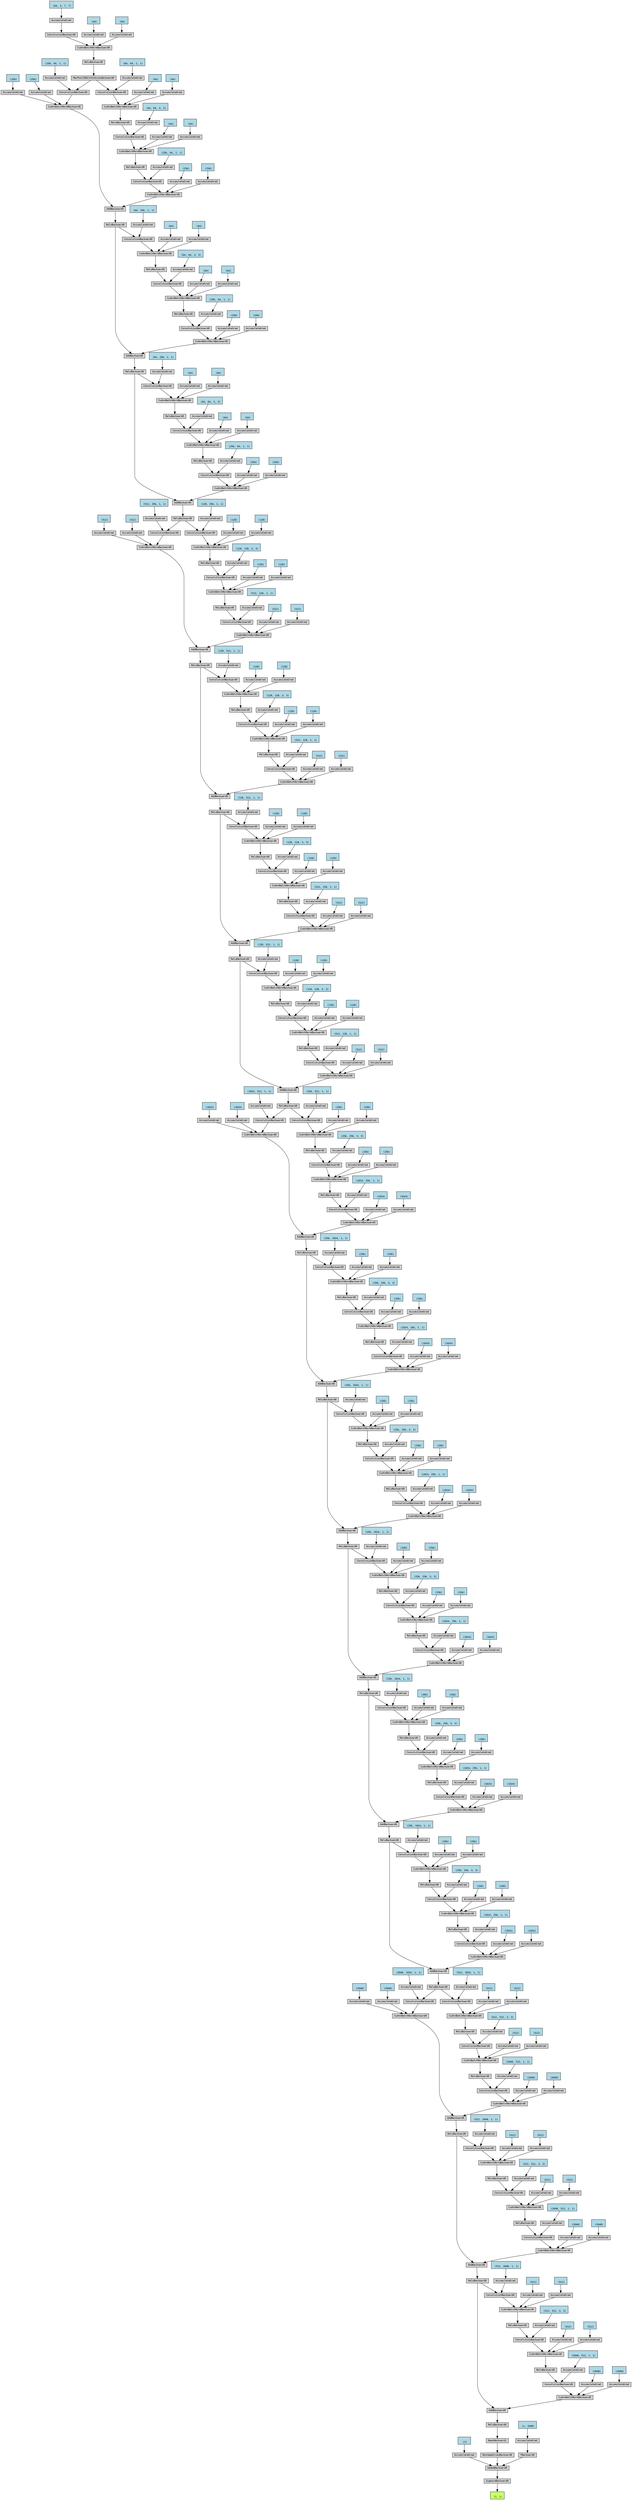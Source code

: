 digraph {
	graph [size="152.25,152.25"]
	node [align=left fontname=monospace fontsize=10 height=0.2 ranksep=0.1 shape=box style=filled]
	140147927789872 [label="
 (1, 1)" fillcolor=darkolivegreen1]
	140147927783312 [label=SigmoidBackward0]
	140147927783216 -> 140147927783312
	140147927783216 [label=AddmmBackward0]
	140147927783456 -> 140147927783216
	140147936439488 [label="
 (1)" fillcolor=lightblue]
	140147936439488 -> 140147927783456
	140147927783456 [label=AccumulateGrad]
	140147927783120 -> 140147927783216
	140147927783120 [label=ReshapeAliasBackward0]
	140147927783408 -> 140147927783120
	140147927783408 [label=MeanBackward1]
	140147927782928 -> 140147927783408
	140147927782928 [label=ReluBackward0]
	140147927782832 -> 140147927782928
	140147927782832 [label=AddBackward0]
	140147927782736 -> 140147927782832
	140147927782736 [label=CudnnBatchNormBackward0]
	140147927782592 -> 140147927782736
	140147927782592 [label=ConvolutionBackward0]
	140147927782256 -> 140147927782592
	140147927782256 [label=ReluBackward0]
	140147927782112 -> 140147927782256
	140147927782112 [label=CudnnBatchNormBackward0]
	140147927782016 -> 140147927782112
	140147927782016 [label=ConvolutionBackward0]
	140147927781728 -> 140147927782016
	140147927781728 [label=ReluBackward0]
	140147927781488 -> 140147927781728
	140147927781488 [label=CudnnBatchNormBackward0]
	140147927783552 -> 140147927781488
	140147927783552 [label=ConvolutionBackward0]
	140147927782784 -> 140147927783552
	140147927782784 [label=ReluBackward0]
	140147927783840 -> 140147927782784
	140147927783840 [label=AddBackward0]
	140147927783936 -> 140147927783840
	140147927783936 [label=CudnnBatchNormBackward0]
	140147927784080 -> 140147927783936
	140147927784080 [label=ConvolutionBackward0]
	140147927784272 -> 140147927784080
	140147927784272 [label=ReluBackward0]
	140147927784416 -> 140147927784272
	140147927784416 [label=CudnnBatchNormBackward0]
	140147927784512 -> 140147927784416
	140147927784512 [label=ConvolutionBackward0]
	140147927784704 -> 140147927784512
	140147927784704 [label=ReluBackward0]
	140147927784848 -> 140147927784704
	140147927784848 [label=CudnnBatchNormBackward0]
	140147927784944 -> 140147927784848
	140147927784944 [label=ConvolutionBackward0]
	140147927783888 -> 140147927784944
	140147927783888 [label=ReluBackward0]
	140147927785232 -> 140147927783888
	140147927785232 [label=AddBackward0]
	140147927785328 -> 140147927785232
	140147927785328 [label=CudnnBatchNormBackward0]
	140147927785424 -> 140147927785328
	140147927785424 [label=ConvolutionBackward0]
	140147927806208 -> 140147927785424
	140147927806208 [label=ReluBackward0]
	140147927806352 -> 140147927806208
	140147927806352 [label=CudnnBatchNormBackward0]
	140147927806448 -> 140147927806352
	140147927806448 [label=ConvolutionBackward0]
	140147927806640 -> 140147927806448
	140147927806640 [label=ReluBackward0]
	140147927806784 -> 140147927806640
	140147927806784 [label=CudnnBatchNormBackward0]
	140147927806880 -> 140147927806784
	140147927806880 [label=ConvolutionBackward0]
	140147927807072 -> 140147927806880
	140147927807072 [label=ReluBackward0]
	140147927807216 -> 140147927807072
	140147927807216 [label=AddBackward0]
	140147927807312 -> 140147927807216
	140147927807312 [label=CudnnBatchNormBackward0]
	140147927807456 -> 140147927807312
	140147927807456 [label=ConvolutionBackward0]
	140147927807648 -> 140147927807456
	140147927807648 [label=ReluBackward0]
	140147927807792 -> 140147927807648
	140147927807792 [label=CudnnBatchNormBackward0]
	140147927807888 -> 140147927807792
	140147927807888 [label=ConvolutionBackward0]
	140147927808080 -> 140147927807888
	140147927808080 [label=ReluBackward0]
	140147927808224 -> 140147927808080
	140147927808224 [label=CudnnBatchNormBackward0]
	140147927808320 -> 140147927808224
	140147927808320 [label=ConvolutionBackward0]
	140147927807264 -> 140147927808320
	140147927807264 [label=ReluBackward0]
	140147927808608 -> 140147927807264
	140147927808608 [label=AddBackward0]
	140147927808704 -> 140147927808608
	140147927808704 [label=CudnnBatchNormBackward0]
	140147927808848 -> 140147927808704
	140147927808848 [label=ConvolutionBackward0]
	140147927809040 -> 140147927808848
	140147927809040 [label=ReluBackward0]
	140147927809184 -> 140147927809040
	140147927809184 [label=CudnnBatchNormBackward0]
	140147927809280 -> 140147927809184
	140147927809280 [label=ConvolutionBackward0]
	140147927809472 -> 140147927809280
	140147927809472 [label=ReluBackward0]
	140147927809616 -> 140147927809472
	140147927809616 [label=CudnnBatchNormBackward0]
	140147927809712 -> 140147927809616
	140147927809712 [label=ConvolutionBackward0]
	140147927808656 -> 140147927809712
	140147927808656 [label=ReluBackward0]
	140147927810000 -> 140147927808656
	140147927810000 [label=AddBackward0]
	140147927809808 -> 140147927810000
	140147927809808 [label=CudnnBatchNormBackward0]
	140147927290112 -> 140147927809808
	140147927290112 [label=ConvolutionBackward0]
	140147927290304 -> 140147927290112
	140147927290304 [label=ReluBackward0]
	140147927290448 -> 140147927290304
	140147927290448 [label=CudnnBatchNormBackward0]
	140147927290544 -> 140147927290448
	140147927290544 [label=ConvolutionBackward0]
	140147927290736 -> 140147927290544
	140147927290736 [label=ReluBackward0]
	140147927290880 -> 140147927290736
	140147927290880 [label=CudnnBatchNormBackward0]
	140147927290976 -> 140147927290880
	140147927290976 [label=ConvolutionBackward0]
	140147927289968 -> 140147927290976
	140147927289968 [label=ReluBackward0]
	140147927291264 -> 140147927289968
	140147927291264 [label=AddBackward0]
	140147927291360 -> 140147927291264
	140147927291360 [label=CudnnBatchNormBackward0]
	140147927291504 -> 140147927291360
	140147927291504 [label=ConvolutionBackward0]
	140147927291696 -> 140147927291504
	140147927291696 [label=ReluBackward0]
	140147927291840 -> 140147927291696
	140147927291840 [label=CudnnBatchNormBackward0]
	140147927291936 -> 140147927291840
	140147927291936 [label=ConvolutionBackward0]
	140147927292128 -> 140147927291936
	140147927292128 [label=ReluBackward0]
	140147927292272 -> 140147927292128
	140147927292272 [label=CudnnBatchNormBackward0]
	140147927292368 -> 140147927292272
	140147927292368 [label=ConvolutionBackward0]
	140147927291312 -> 140147927292368
	140147927291312 [label=ReluBackward0]
	140147927292656 -> 140147927291312
	140147927292656 [label=AddBackward0]
	140147927292752 -> 140147927292656
	140147927292752 [label=CudnnBatchNormBackward0]
	140147927292896 -> 140147927292752
	140147927292896 [label=ConvolutionBackward0]
	140147927293088 -> 140147927292896
	140147927293088 [label=ReluBackward0]
	140147927293232 -> 140147927293088
	140147927293232 [label=CudnnBatchNormBackward0]
	140147927293328 -> 140147927293232
	140147927293328 [label=ConvolutionBackward0]
	140147927293520 -> 140147927293328
	140147927293520 [label=ReluBackward0]
	140147927293664 -> 140147927293520
	140147927293664 [label=CudnnBatchNormBackward0]
	140147927293760 -> 140147927293664
	140147927293760 [label=ConvolutionBackward0]
	140147927292704 -> 140147927293760
	140147927292704 [label=ReluBackward0]
	140147927298208 -> 140147927292704
	140147927298208 [label=AddBackward0]
	140147927298304 -> 140147927298208
	140147927298304 [label=CudnnBatchNormBackward0]
	140147927298448 -> 140147927298304
	140147927298448 [label=ConvolutionBackward0]
	140147927298640 -> 140147927298448
	140147927298640 [label=ReluBackward0]
	140147927298784 -> 140147927298640
	140147927298784 [label=CudnnBatchNormBackward0]
	140147927298880 -> 140147927298784
	140147927298880 [label=ConvolutionBackward0]
	140147927299072 -> 140147927298880
	140147927299072 [label=ReluBackward0]
	140147927299216 -> 140147927299072
	140147927299216 [label=CudnnBatchNormBackward0]
	140147927299312 -> 140147927299216
	140147927299312 [label=ConvolutionBackward0]
	140147927299504 -> 140147927299312
	140147927299504 [label=ReluBackward0]
	140147927299648 -> 140147927299504
	140147927299648 [label=AddBackward0]
	140147927299744 -> 140147927299648
	140147927299744 [label=CudnnBatchNormBackward0]
	140147927299888 -> 140147927299744
	140147927299888 [label=ConvolutionBackward0]
	140147927300080 -> 140147927299888
	140147927300080 [label=ReluBackward0]
	140147927300224 -> 140147927300080
	140147927300224 [label=CudnnBatchNormBackward0]
	140147927300320 -> 140147927300224
	140147927300320 [label=ConvolutionBackward0]
	140147927300512 -> 140147927300320
	140147927300512 [label=ReluBackward0]
	140147927300656 -> 140147927300512
	140147927300656 [label=CudnnBatchNormBackward0]
	140147927300752 -> 140147927300656
	140147927300752 [label=ConvolutionBackward0]
	140147927299696 -> 140147927300752
	140147927299696 [label=ReluBackward0]
	140147927301040 -> 140147927299696
	140147927301040 [label=AddBackward0]
	140147927301136 -> 140147927301040
	140147927301136 [label=CudnnBatchNormBackward0]
	140147927301280 -> 140147927301136
	140147927301280 [label=ConvolutionBackward0]
	140147927301472 -> 140147927301280
	140147927301472 [label=ReluBackward0]
	140147927301616 -> 140147927301472
	140147927301616 [label=CudnnBatchNormBackward0]
	140147927301712 -> 140147927301616
	140147927301712 [label=ConvolutionBackward0]
	140147927301904 -> 140147927301712
	140147927301904 [label=ReluBackward0]
	140147927302048 -> 140147927301904
	140147927302048 [label=CudnnBatchNormBackward0]
	140147927302096 -> 140147927302048
	140147927302096 [label=ConvolutionBackward0]
	140147927301088 -> 140147927302096
	140147927301088 [label=ReluBackward0]
	140147927306592 -> 140147927301088
	140147927306592 [label=AddBackward0]
	140147927306688 -> 140147927306592
	140147927306688 [label=CudnnBatchNormBackward0]
	140147927306832 -> 140147927306688
	140147927306832 [label=ConvolutionBackward0]
	140147927307024 -> 140147927306832
	140147927307024 [label=ReluBackward0]
	140147927307168 -> 140147927307024
	140147927307168 [label=CudnnBatchNormBackward0]
	140147927307264 -> 140147927307168
	140147927307264 [label=ConvolutionBackward0]
	140147927307456 -> 140147927307264
	140147927307456 [label=ReluBackward0]
	140147927307600 -> 140147927307456
	140147927307600 [label=CudnnBatchNormBackward0]
	140147927307696 -> 140147927307600
	140147927307696 [label=ConvolutionBackward0]
	140147927306640 -> 140147927307696
	140147927306640 [label=ReluBackward0]
	140147927307984 -> 140147927306640
	140147927307984 [label=AddBackward0]
	140147927308080 -> 140147927307984
	140147927308080 [label=CudnnBatchNormBackward0]
	140147927308224 -> 140147927308080
	140147927308224 [label=ConvolutionBackward0]
	140147927308416 -> 140147927308224
	140147927308416 [label=ReluBackward0]
	140147927308560 -> 140147927308416
	140147927308560 [label=CudnnBatchNormBackward0]
	140147927308656 -> 140147927308560
	140147927308656 [label=ConvolutionBackward0]
	140147927308848 -> 140147927308656
	140147927308848 [label=ReluBackward0]
	140147927308992 -> 140147927308848
	140147927308992 [label=CudnnBatchNormBackward0]
	140147927309088 -> 140147927308992
	140147927309088 [label=ConvolutionBackward0]
	140147927309280 -> 140147927309088
	140147927309280 [label=ReluBackward0]
	140147927309424 -> 140147927309280
	140147927309424 [label=AddBackward0]
	140147927309520 -> 140147927309424
	140147927309520 [label=CudnnBatchNormBackward0]
	140147927309664 -> 140147927309520
	140147927309664 [label=ConvolutionBackward0]
	140147927309856 -> 140147927309664
	140147927309856 [label=ReluBackward0]
	140147927310000 -> 140147927309856
	140147927310000 [label=CudnnBatchNormBackward0]
	140147927310096 -> 140147927310000
	140147927310096 [label=ConvolutionBackward0]
	140147927310288 -> 140147927310096
	140147927310288 [label=ReluBackward0]
	140147927322784 -> 140147927310288
	140147927322784 [label=CudnnBatchNormBackward0]
	140147927322880 -> 140147927322784
	140147927322880 [label=ConvolutionBackward0]
	140147927309472 -> 140147927322880
	140147927309472 [label=ReluBackward0]
	140147927323168 -> 140147927309472
	140147927323168 [label=AddBackward0]
	140147927323264 -> 140147927323168
	140147927323264 [label=CudnnBatchNormBackward0]
	140147927323408 -> 140147927323264
	140147927323408 [label=ConvolutionBackward0]
	140147927323600 -> 140147927323408
	140147927323600 [label=ReluBackward0]
	140147927323744 -> 140147927323600
	140147927323744 [label=CudnnBatchNormBackward0]
	140147927323840 -> 140147927323744
	140147927323840 [label=ConvolutionBackward0]
	140147927324032 -> 140147927323840
	140147927324032 [label=ReluBackward0]
	140147927324176 -> 140147927324032
	140147927324176 [label=CudnnBatchNormBackward0]
	140147927324272 -> 140147927324176
	140147927324272 [label=ConvolutionBackward0]
	140147927323216 -> 140147927324272
	140147927323216 [label=ReluBackward0]
	140147927324560 -> 140147927323216
	140147927324560 [label=AddBackward0]
	140147927324656 -> 140147927324560
	140147927324656 [label=CudnnBatchNormBackward0]
	140147927324800 -> 140147927324656
	140147927324800 [label=ConvolutionBackward0]
	140147927324992 -> 140147927324800
	140147927324992 [label=ReluBackward0]
	140147927325136 -> 140147927324992
	140147927325136 [label=CudnnBatchNormBackward0]
	140147927325232 -> 140147927325136
	140147927325232 [label=ConvolutionBackward0]
	140147927325424 -> 140147927325232
	140147927325424 [label=ReluBackward0]
	140147927325568 -> 140147927325424
	140147927325568 [label=CudnnBatchNormBackward0]
	140147927325664 -> 140147927325568
	140147927325664 [label=ConvolutionBackward0]
	140147927325856 -> 140147927325664
	140147927325856 [label=MaxPool2DWithIndicesBackward0]
	140147927326000 -> 140147927325856
	140147927326000 [label=ReluBackward0]
	140147927326096 -> 140147927326000
	140147927326096 [label=CudnnBatchNormBackward0]
	140147927326192 -> 140147927326096
	140147927326192 [label=ConvolutionBackward0]
	140147927326384 -> 140147927326192
	140147936438128 [label="
 (64, 3, 7, 7)" fillcolor=lightblue]
	140147936438128 -> 140147927326384
	140147927326384 [label=AccumulateGrad]
	140147927326144 -> 140147927326096
	140147929596848 [label="
 (64)" fillcolor=lightblue]
	140147929596848 -> 140147927326144
	140147927326144 [label=AccumulateGrad]
	140147927325904 -> 140147927326096
	140147929597008 [label="
 (64)" fillcolor=lightblue]
	140147929597008 -> 140147927325904
	140147927325904 [label=AccumulateGrad]
	140147927325808 -> 140147927325664
	140147936436368 [label="
 (64, 64, 1, 1)" fillcolor=lightblue]
	140147936436368 -> 140147927325808
	140147927325808 [label=AccumulateGrad]
	140147927325616 -> 140147927325568
	140147936437888 [label="
 (64)" fillcolor=lightblue]
	140147936437888 -> 140147927325616
	140147927325616 [label=AccumulateGrad]
	140147927325472 -> 140147927325568
	140147936439008 [label="
 (64)" fillcolor=lightblue]
	140147936439008 -> 140147927325472
	140147927325472 [label=AccumulateGrad]
	140147927325376 -> 140147927325232
	140147936437328 [label="
 (64, 64, 3, 3)" fillcolor=lightblue]
	140147936437328 -> 140147927325376
	140147927325376 [label=AccumulateGrad]
	140147927325184 -> 140147927325136
	140147936439648 [label="
 (64)" fillcolor=lightblue]
	140147936439648 -> 140147927325184
	140147927325184 [label=AccumulateGrad]
	140147927325040 -> 140147927325136
	140147936437808 [label="
 (64)" fillcolor=lightblue]
	140147936437808 -> 140147927325040
	140147927325040 [label=AccumulateGrad]
	140147927324944 -> 140147927324800
	140147936009968 [label="
 (256, 64, 1, 1)" fillcolor=lightblue]
	140147936009968 -> 140147927324944
	140147927324944 [label=AccumulateGrad]
	140147927324752 -> 140147927324656
	140147936009488 [label="
 (256)" fillcolor=lightblue]
	140147936009488 -> 140147927324752
	140147927324752 [label=AccumulateGrad]
	140147927324704 -> 140147927324656
	140147936007568 [label="
 (256)" fillcolor=lightblue]
	140147936007568 -> 140147927324704
	140147927324704 [label=AccumulateGrad]
	140147927324608 -> 140147927324560
	140147927324608 [label=CudnnBatchNormBackward0]
	140147927325328 -> 140147927324608
	140147927325328 [label=ConvolutionBackward0]
	140147927325856 -> 140147927325328
	140147927325712 -> 140147927325328
	140147936439248 [label="
 (256, 64, 1, 1)" fillcolor=lightblue]
	140147936439248 -> 140147927325712
	140147927325712 [label=AccumulateGrad]
	140147927324896 -> 140147927324608
	140147932305504 [label="
 (256)" fillcolor=lightblue]
	140147932305504 -> 140147927324896
	140147927324896 [label=AccumulateGrad]
	140147927324848 -> 140147927324608
	140147936438608 [label="
 (256)" fillcolor=lightblue]
	140147936438608 -> 140147927324848
	140147927324848 [label=AccumulateGrad]
	140147927324464 -> 140147927324272
	140147936006288 [label="
 (64, 256, 1, 1)" fillcolor=lightblue]
	140147936006288 -> 140147927324464
	140147927324464 [label=AccumulateGrad]
	140147927324224 -> 140147927324176
	140147936006448 [label="
 (64)" fillcolor=lightblue]
	140147936006448 -> 140147927324224
	140147927324224 [label=AccumulateGrad]
	140147927324080 -> 140147927324176
	140147936006688 [label="
 (64)" fillcolor=lightblue]
	140147936006688 -> 140147927324080
	140147927324080 [label=AccumulateGrad]
	140147927323984 -> 140147927323840
	140147936006368 [label="
 (64, 64, 3, 3)" fillcolor=lightblue]
	140147936006368 -> 140147927323984
	140147927323984 [label=AccumulateGrad]
	140147927323792 -> 140147927323744
	140147936007808 [label="
 (64)" fillcolor=lightblue]
	140147936007808 -> 140147927323792
	140147927323792 [label=AccumulateGrad]
	140147927323648 -> 140147927323744
	140147936006528 [label="
 (64)" fillcolor=lightblue]
	140147936006528 -> 140147927323648
	140147927323648 [label=AccumulateGrad]
	140147927323552 -> 140147927323408
	140147936007728 [label="
 (256, 64, 1, 1)" fillcolor=lightblue]
	140147936007728 -> 140147927323552
	140147927323552 [label=AccumulateGrad]
	140147927323360 -> 140147927323264
	140147936007168 [label="
 (256)" fillcolor=lightblue]
	140147936007168 -> 140147927323360
	140147927323360 [label=AccumulateGrad]
	140147927323312 -> 140147927323264
	140147936010128 [label="
 (256)" fillcolor=lightblue]
	140147936010128 -> 140147927323312
	140147927323312 [label=AccumulateGrad]
	140147927323216 -> 140147927323168
	140147927323072 -> 140147927322880
	140147936008768 [label="
 (64, 256, 1, 1)" fillcolor=lightblue]
	140147936008768 -> 140147927323072
	140147927323072 [label=AccumulateGrad]
	140147927322832 -> 140147927322784
	140147936008608 [label="
 (64)" fillcolor=lightblue]
	140147936008608 -> 140147927322832
	140147927322832 [label=AccumulateGrad]
	140147927322688 -> 140147927322784
	140147929450992 [label="
 (64)" fillcolor=lightblue]
	140147929450992 -> 140147927322688
	140147927322688 [label=AccumulateGrad]
	140147927310240 -> 140147927310096
	140147930601968 [label="
 (64, 64, 3, 3)" fillcolor=lightblue]
	140147930601968 -> 140147927310240
	140147927310240 [label=AccumulateGrad]
	140147927310048 -> 140147927310000
	140147930602768 [label="
 (64)" fillcolor=lightblue]
	140147930602768 -> 140147927310048
	140147927310048 [label=AccumulateGrad]
	140147927309904 -> 140147927310000
	140147930600688 [label="
 (64)" fillcolor=lightblue]
	140147930600688 -> 140147927309904
	140147927309904 [label=AccumulateGrad]
	140147927309808 -> 140147927309664
	140147929225712 [label="
 (256, 64, 1, 1)" fillcolor=lightblue]
	140147929225712 -> 140147927309808
	140147927309808 [label=AccumulateGrad]
	140147927309616 -> 140147927309520
	140147929225632 [label="
 (256)" fillcolor=lightblue]
	140147929225632 -> 140147927309616
	140147927309616 [label=AccumulateGrad]
	140147927309568 -> 140147927309520
	140147929225472 [label="
 (256)" fillcolor=lightblue]
	140147929225472 -> 140147927309568
	140147927309568 [label=AccumulateGrad]
	140147927309472 -> 140147927309424
	140147927309232 -> 140147927309088
	140147928596864 [label="
 (128, 256, 1, 1)" fillcolor=lightblue]
	140147928596864 -> 140147927309232
	140147927309232 [label=AccumulateGrad]
	140147927309040 -> 140147927308992
	140147928599664 [label="
 (128)" fillcolor=lightblue]
	140147928599664 -> 140147927309040
	140147927309040 [label=AccumulateGrad]
	140147927308896 -> 140147927308992
	140147928598784 [label="
 (128)" fillcolor=lightblue]
	140147928598784 -> 140147927308896
	140147927308896 [label=AccumulateGrad]
	140147927308800 -> 140147927308656
	140147929522240 [label="
 (128, 128, 3, 3)" fillcolor=lightblue]
	140147929522240 -> 140147927308800
	140147927308800 [label=AccumulateGrad]
	140147927308608 -> 140147927308560
	140147929119296 [label="
 (128)" fillcolor=lightblue]
	140147929119296 -> 140147927308608
	140147927308608 [label=AccumulateGrad]
	140147927308464 -> 140147927308560
	140147928334720 [label="
 (128)" fillcolor=lightblue]
	140147928334720 -> 140147927308464
	140147927308464 [label=AccumulateGrad]
	140147927308368 -> 140147927308224
	140147928335120 [label="
 (512, 128, 1, 1)" fillcolor=lightblue]
	140147928335120 -> 140147927308368
	140147927308368 [label=AccumulateGrad]
	140147927308176 -> 140147927308080
	140147928335280 [label="
 (512)" fillcolor=lightblue]
	140147928335280 -> 140147927308176
	140147927308176 [label=AccumulateGrad]
	140147927308128 -> 140147927308080
	140147928335200 [label="
 (512)" fillcolor=lightblue]
	140147928335200 -> 140147927308128
	140147927308128 [label=AccumulateGrad]
	140147927308032 -> 140147927307984
	140147927308032 [label=CudnnBatchNormBackward0]
	140147927308752 -> 140147927308032
	140147927308752 [label=ConvolutionBackward0]
	140147927309280 -> 140147927308752
	140147927309136 -> 140147927308752
	140147929247232 [label="
 (512, 256, 1, 1)" fillcolor=lightblue]
	140147929247232 -> 140147927309136
	140147927309136 [label=AccumulateGrad]
	140147927308320 -> 140147927308032
	140147929247312 [label="
 (512)" fillcolor=lightblue]
	140147929247312 -> 140147927308320
	140147927308320 [label=AccumulateGrad]
	140147927308272 -> 140147927308032
	140147929247472 [label="
 (512)" fillcolor=lightblue]
	140147929247472 -> 140147927308272
	140147927308272 [label=AccumulateGrad]
	140147927307888 -> 140147927307696
	140147928335680 [label="
 (128, 512, 1, 1)" fillcolor=lightblue]
	140147928335680 -> 140147927307888
	140147927307888 [label=AccumulateGrad]
	140147927307648 -> 140147927307600
	140147928335600 [label="
 (128)" fillcolor=lightblue]
	140147928335600 -> 140147927307648
	140147927307648 [label=AccumulateGrad]
	140147927307504 -> 140147927307600
	140147928335760 [label="
 (128)" fillcolor=lightblue]
	140147928335760 -> 140147927307504
	140147927307504 [label=AccumulateGrad]
	140147927307408 -> 140147927307264
	140147928336320 [label="
 (128, 128, 3, 3)" fillcolor=lightblue]
	140147928336320 -> 140147927307408
	140147927307408 [label=AccumulateGrad]
	140147927307216 -> 140147927307168
	140147928336160 [label="
 (128)" fillcolor=lightblue]
	140147928336160 -> 140147927307216
	140147927307216 [label=AccumulateGrad]
	140147927307072 -> 140147927307168
	140147928336240 [label="
 (128)" fillcolor=lightblue]
	140147928336240 -> 140147927307072
	140147927307072 [label=AccumulateGrad]
	140147927306976 -> 140147927306832
	140147928336720 [label="
 (512, 128, 1, 1)" fillcolor=lightblue]
	140147928336720 -> 140147927306976
	140147927306976 [label=AccumulateGrad]
	140147927306784 -> 140147927306688
	140147928336640 [label="
 (512)" fillcolor=lightblue]
	140147928336640 -> 140147927306784
	140147927306784 [label=AccumulateGrad]
	140147927306736 -> 140147927306688
	140147928336960 [label="
 (512)" fillcolor=lightblue]
	140147928336960 -> 140147927306736
	140147927306736 [label=AccumulateGrad]
	140147927306640 -> 140147927306592
	140147927306496 -> 140147927302096
	140147928337120 [label="
 (128, 512, 1, 1)" fillcolor=lightblue]
	140147928337120 -> 140147927306496
	140147927306496 [label=AccumulateGrad]
	140147927301952 -> 140147927302048
	140147928337280 [label="
 (128)" fillcolor=lightblue]
	140147928337280 -> 140147927301952
	140147927301952 [label=AccumulateGrad]
	140147927306304 -> 140147927302048
	140147928337360 [label="
 (128)" fillcolor=lightblue]
	140147928337360 -> 140147927306304
	140147927306304 [label=AccumulateGrad]
	140147927301856 -> 140147927301712
	140147928337840 [label="
 (128, 128, 3, 3)" fillcolor=lightblue]
	140147928337840 -> 140147927301856
	140147927301856 [label=AccumulateGrad]
	140147927301664 -> 140147927301616
	140147928337760 [label="
 (128)" fillcolor=lightblue]
	140147928337760 -> 140147927301664
	140147927301664 [label=AccumulateGrad]
	140147927301520 -> 140147927301616
	140147928337920 [label="
 (128)" fillcolor=lightblue]
	140147928337920 -> 140147927301520
	140147927301520 [label=AccumulateGrad]
	140147927301424 -> 140147927301280
	140147928338320 [label="
 (512, 128, 1, 1)" fillcolor=lightblue]
	140147928338320 -> 140147927301424
	140147927301424 [label=AccumulateGrad]
	140147927301232 -> 140147927301136
	140147928092736 [label="
 (512)" fillcolor=lightblue]
	140147928092736 -> 140147927301232
	140147927301232 [label=AccumulateGrad]
	140147927301184 -> 140147927301136
	140147928092816 [label="
 (512)" fillcolor=lightblue]
	140147928092816 -> 140147927301184
	140147927301184 [label=AccumulateGrad]
	140147927301088 -> 140147927301040
	140147927300944 -> 140147927300752
	140147928093216 [label="
 (128, 512, 1, 1)" fillcolor=lightblue]
	140147928093216 -> 140147927300944
	140147927300944 [label=AccumulateGrad]
	140147927300704 -> 140147927300656
	140147928093296 [label="
 (128)" fillcolor=lightblue]
	140147928093296 -> 140147927300704
	140147927300704 [label=AccumulateGrad]
	140147927300560 -> 140147927300656
	140147928093376 [label="
 (128)" fillcolor=lightblue]
	140147928093376 -> 140147927300560
	140147927300560 [label=AccumulateGrad]
	140147927300464 -> 140147927300320
	140147928093856 [label="
 (128, 128, 3, 3)" fillcolor=lightblue]
	140147928093856 -> 140147927300464
	140147927300464 [label=AccumulateGrad]
	140147927300272 -> 140147927300224
	140147928093776 [label="
 (128)" fillcolor=lightblue]
	140147928093776 -> 140147927300272
	140147927300272 [label=AccumulateGrad]
	140147927300128 -> 140147927300224
	140147928093936 [label="
 (128)" fillcolor=lightblue]
	140147928093936 -> 140147927300128
	140147927300128 [label=AccumulateGrad]
	140147927300032 -> 140147927299888
	140147928094336 [label="
 (512, 128, 1, 1)" fillcolor=lightblue]
	140147928094336 -> 140147927300032
	140147927300032 [label=AccumulateGrad]
	140147927299840 -> 140147927299744
	140147928094416 [label="
 (512)" fillcolor=lightblue]
	140147928094416 -> 140147927299840
	140147927299840 [label=AccumulateGrad]
	140147927299792 -> 140147927299744
	140147928094496 [label="
 (512)" fillcolor=lightblue]
	140147928094496 -> 140147927299792
	140147927299792 [label=AccumulateGrad]
	140147927299696 -> 140147927299648
	140147927299456 -> 140147927299312
	140147928095536 [label="
 (256, 512, 1, 1)" fillcolor=lightblue]
	140147928095536 -> 140147927299456
	140147927299456 [label=AccumulateGrad]
	140147927299264 -> 140147927299216
	140147928095616 [label="
 (256)" fillcolor=lightblue]
	140147928095616 -> 140147927299264
	140147927299264 [label=AccumulateGrad]
	140147927299120 -> 140147927299216
	140147928095696 [label="
 (256)" fillcolor=lightblue]
	140147928095696 -> 140147927299120
	140147927299120 [label=AccumulateGrad]
	140147927299024 -> 140147927298880
	140147928096176 [label="
 (256, 256, 3, 3)" fillcolor=lightblue]
	140147928096176 -> 140147927299024
	140147927299024 [label=AccumulateGrad]
	140147927298832 -> 140147927298784
	140147928096096 [label="
 (256)" fillcolor=lightblue]
	140147928096096 -> 140147927298832
	140147927298832 [label=AccumulateGrad]
	140147927298688 -> 140147927298784
	140147928096256 [label="
 (256)" fillcolor=lightblue]
	140147928096256 -> 140147927298688
	140147927298688 [label=AccumulateGrad]
	140147927298592 -> 140147927298448
	140147928096656 [label="
 (1024, 256, 1, 1)" fillcolor=lightblue]
	140147928096656 -> 140147927298592
	140147927298592 [label=AccumulateGrad]
	140147927298400 -> 140147927298304
	140147928186944 [label="
 (1024)" fillcolor=lightblue]
	140147928186944 -> 140147927298400
	140147927298400 [label=AccumulateGrad]
	140147927298352 -> 140147927298304
	140147928187024 [label="
 (1024)" fillcolor=lightblue]
	140147928187024 -> 140147927298352
	140147927298352 [label=AccumulateGrad]
	140147927298256 -> 140147927298208
	140147927298256 [label=CudnnBatchNormBackward0]
	140147927298976 -> 140147927298256
	140147927298976 [label=ConvolutionBackward0]
	140147927299504 -> 140147927298976
	140147927299360 -> 140147927298976
	140147928094896 [label="
 (1024, 512, 1, 1)" fillcolor=lightblue]
	140147928094896 -> 140147927299360
	140147927299360 [label=AccumulateGrad]
	140147927298544 -> 140147927298256
	140147928094976 [label="
 (1024)" fillcolor=lightblue]
	140147928094976 -> 140147927298544
	140147927298544 [label=AccumulateGrad]
	140147927298496 -> 140147927298256
	140147928095056 [label="
 (1024)" fillcolor=lightblue]
	140147928095056 -> 140147927298496
	140147927298496 [label=AccumulateGrad]
	140147927293904 -> 140147927293760
	140147928187344 [label="
 (256, 1024, 1, 1)" fillcolor=lightblue]
	140147928187344 -> 140147927293904
	140147927293904 [label=AccumulateGrad]
	140147927293712 -> 140147927293664
	140147928187424 [label="
 (256)" fillcolor=lightblue]
	140147928187424 -> 140147927293712
	140147927293712 [label=AccumulateGrad]
	140147927293568 -> 140147927293664
	140147928187504 [label="
 (256)" fillcolor=lightblue]
	140147928187504 -> 140147927293568
	140147927293568 [label=AccumulateGrad]
	140147927293472 -> 140147927293328
	140147928187984 [label="
 (256, 256, 3, 3)" fillcolor=lightblue]
	140147928187984 -> 140147927293472
	140147927293472 [label=AccumulateGrad]
	140147927293280 -> 140147927293232
	140147928187904 [label="
 (256)" fillcolor=lightblue]
	140147928187904 -> 140147927293280
	140147927293280 [label=AccumulateGrad]
	140147927293136 -> 140147927293232
	140147928188064 [label="
 (256)" fillcolor=lightblue]
	140147928188064 -> 140147927293136
	140147927293136 [label=AccumulateGrad]
	140147927293040 -> 140147927292896
	140147928188464 [label="
 (1024, 256, 1, 1)" fillcolor=lightblue]
	140147928188464 -> 140147927293040
	140147927293040 [label=AccumulateGrad]
	140147927292848 -> 140147927292752
	140147928188544 [label="
 (1024)" fillcolor=lightblue]
	140147928188544 -> 140147927292848
	140147927292848 [label=AccumulateGrad]
	140147927292800 -> 140147927292752
	140147928188624 [label="
 (1024)" fillcolor=lightblue]
	140147928188624 -> 140147927292800
	140147927292800 [label=AccumulateGrad]
	140147927292704 -> 140147927292656
	140147927292560 -> 140147927292368
	140147928189024 [label="
 (256, 1024, 1, 1)" fillcolor=lightblue]
	140147928189024 -> 140147927292560
	140147927292560 [label=AccumulateGrad]
	140147927292320 -> 140147927292272
	140147928189104 [label="
 (256)" fillcolor=lightblue]
	140147928189104 -> 140147927292320
	140147927292320 [label=AccumulateGrad]
	140147927292176 -> 140147927292272
	140147928189184 [label="
 (256)" fillcolor=lightblue]
	140147928189184 -> 140147927292176
	140147927292176 [label=AccumulateGrad]
	140147927292080 -> 140147927291936
	140147928189664 [label="
 (256, 256, 3, 3)" fillcolor=lightblue]
	140147928189664 -> 140147927292080
	140147927292080 [label=AccumulateGrad]
	140147927291888 -> 140147927291840
	140147928189584 [label="
 (256)" fillcolor=lightblue]
	140147928189584 -> 140147927291888
	140147927291888 [label=AccumulateGrad]
	140147927291744 -> 140147927291840
	140147928189744 [label="
 (256)" fillcolor=lightblue]
	140147928189744 -> 140147927291744
	140147927291744 [label=AccumulateGrad]
	140147927291648 -> 140147927291504
	140147928190144 [label="
 (1024, 256, 1, 1)" fillcolor=lightblue]
	140147928190144 -> 140147927291648
	140147927291648 [label=AccumulateGrad]
	140147927291456 -> 140147927291360
	140147928190224 [label="
 (1024)" fillcolor=lightblue]
	140147928190224 -> 140147927291456
	140147927291456 [label=AccumulateGrad]
	140147927291408 -> 140147927291360
	140147928190304 [label="
 (1024)" fillcolor=lightblue]
	140147928190304 -> 140147927291408
	140147927291408 [label=AccumulateGrad]
	140147927291312 -> 140147927291264
	140147927291168 -> 140147927290976
	140147928190704 [label="
 (256, 1024, 1, 1)" fillcolor=lightblue]
	140147928190704 -> 140147927291168
	140147927291168 [label=AccumulateGrad]
	140147927290928 -> 140147927290880
	140147928190784 [label="
 (256)" fillcolor=lightblue]
	140147928190784 -> 140147927290928
	140147927290928 [label=AccumulateGrad]
	140147927290784 -> 140147927290880
	140147928190864 [label="
 (256)" fillcolor=lightblue]
	140147928190864 -> 140147927290784
	140147927290784 [label=AccumulateGrad]
	140147927290688 -> 140147927290544
	140147928285648 [label="
 (256, 256, 3, 3)" fillcolor=lightblue]
	140147928285648 -> 140147927290688
	140147927290688 [label=AccumulateGrad]
	140147927290496 -> 140147927290448
	140147928285568 [label="
 (256)" fillcolor=lightblue]
	140147928285568 -> 140147927290496
	140147927290496 [label=AccumulateGrad]
	140147927290352 -> 140147927290448
	140147928285728 [label="
 (256)" fillcolor=lightblue]
	140147928285728 -> 140147927290352
	140147927290352 [label=AccumulateGrad]
	140147927290256 -> 140147927290112
	140147928286128 [label="
 (1024, 256, 1, 1)" fillcolor=lightblue]
	140147928286128 -> 140147927290256
	140147927290256 [label=AccumulateGrad]
	140147927290064 -> 140147927809808
	140147928286208 [label="
 (1024)" fillcolor=lightblue]
	140147928286208 -> 140147927290064
	140147927290064 [label=AccumulateGrad]
	140147927290016 -> 140147927809808
	140147928286288 [label="
 (1024)" fillcolor=lightblue]
	140147928286288 -> 140147927290016
	140147927290016 [label=AccumulateGrad]
	140147927289968 -> 140147927810000
	140147927809904 -> 140147927809712
	140147928286688 [label="
 (256, 1024, 1, 1)" fillcolor=lightblue]
	140147928286688 -> 140147927809904
	140147927809904 [label=AccumulateGrad]
	140147927809664 -> 140147927809616
	140147928286768 [label="
 (256)" fillcolor=lightblue]
	140147928286768 -> 140147927809664
	140147927809664 [label=AccumulateGrad]
	140147927809520 -> 140147927809616
	140147928286848 [label="
 (256)" fillcolor=lightblue]
	140147928286848 -> 140147927809520
	140147927809520 [label=AccumulateGrad]
	140147927809424 -> 140147927809280
	140147928287328 [label="
 (256, 256, 3, 3)" fillcolor=lightblue]
	140147928287328 -> 140147927809424
	140147927809424 [label=AccumulateGrad]
	140147927809232 -> 140147927809184
	140147928287248 [label="
 (256)" fillcolor=lightblue]
	140147928287248 -> 140147927809232
	140147927809232 [label=AccumulateGrad]
	140147927809088 -> 140147927809184
	140147928287408 [label="
 (256)" fillcolor=lightblue]
	140147928287408 -> 140147927809088
	140147927809088 [label=AccumulateGrad]
	140147927808992 -> 140147927808848
	140147928287808 [label="
 (1024, 256, 1, 1)" fillcolor=lightblue]
	140147928287808 -> 140147927808992
	140147927808992 [label=AccumulateGrad]
	140147927808800 -> 140147927808704
	140147928287888 [label="
 (1024)" fillcolor=lightblue]
	140147928287888 -> 140147927808800
	140147927808800 [label=AccumulateGrad]
	140147927808752 -> 140147927808704
	140147928287968 [label="
 (1024)" fillcolor=lightblue]
	140147928287968 -> 140147927808752
	140147927808752 [label=AccumulateGrad]
	140147927808656 -> 140147927808608
	140147927808512 -> 140147927808320
	140147928288368 [label="
 (256, 1024, 1, 1)" fillcolor=lightblue]
	140147928288368 -> 140147927808512
	140147927808512 [label=AccumulateGrad]
	140147927808272 -> 140147927808224
	140147928288448 [label="
 (256)" fillcolor=lightblue]
	140147928288448 -> 140147927808272
	140147927808272 [label=AccumulateGrad]
	140147927808128 -> 140147927808224
	140147928288528 [label="
 (256)" fillcolor=lightblue]
	140147928288528 -> 140147927808128
	140147927808128 [label=AccumulateGrad]
	140147927808032 -> 140147927807888
	140147928289008 [label="
 (256, 256, 3, 3)" fillcolor=lightblue]
	140147928289008 -> 140147927808032
	140147927808032 [label=AccumulateGrad]
	140147927807840 -> 140147927807792
	140147928288928 [label="
 (256)" fillcolor=lightblue]
	140147928288928 -> 140147927807840
	140147927807840 [label=AccumulateGrad]
	140147927807696 -> 140147927807792
	140147928289088 [label="
 (256)" fillcolor=lightblue]
	140147928289088 -> 140147927807696
	140147927807696 [label=AccumulateGrad]
	140147927807600 -> 140147927807456
	140147927847216 [label="
 (1024, 256, 1, 1)" fillcolor=lightblue]
	140147927847216 -> 140147927807600
	140147927807600 [label=AccumulateGrad]
	140147927807408 -> 140147927807312
	140147927847296 [label="
 (1024)" fillcolor=lightblue]
	140147927847296 -> 140147927807408
	140147927807408 [label=AccumulateGrad]
	140147927807360 -> 140147927807312
	140147927847376 [label="
 (1024)" fillcolor=lightblue]
	140147927847376 -> 140147927807360
	140147927807360 [label=AccumulateGrad]
	140147927807264 -> 140147927807216
	140147927807024 -> 140147927806880
	140147927848416 [label="
 (512, 1024, 1, 1)" fillcolor=lightblue]
	140147927848416 -> 140147927807024
	140147927807024 [label=AccumulateGrad]
	140147927806832 -> 140147927806784
	140147927848496 [label="
 (512)" fillcolor=lightblue]
	140147927848496 -> 140147927806832
	140147927806832 [label=AccumulateGrad]
	140147927806688 -> 140147927806784
	140147927848576 [label="
 (512)" fillcolor=lightblue]
	140147927848576 -> 140147927806688
	140147927806688 [label=AccumulateGrad]
	140147927806592 -> 140147927806448
	140147927849056 [label="
 (512, 512, 3, 3)" fillcolor=lightblue]
	140147927849056 -> 140147927806592
	140147927806592 [label=AccumulateGrad]
	140147927806400 -> 140147927806352
	140147927848976 [label="
 (512)" fillcolor=lightblue]
	140147927848976 -> 140147927806400
	140147927806400 [label=AccumulateGrad]
	140147927806256 -> 140147927806352
	140147927849136 [label="
 (512)" fillcolor=lightblue]
	140147927849136 -> 140147927806256
	140147927806256 [label=AccumulateGrad]
	140147927806160 -> 140147927785424
	140147927849536 [label="
 (2048, 512, 1, 1)" fillcolor=lightblue]
	140147927849536 -> 140147927806160
	140147927806160 [label=AccumulateGrad]
	140147927785376 -> 140147927785328
	140147927849616 [label="
 (2048)" fillcolor=lightblue]
	140147927849616 -> 140147927785376
	140147927785376 [label=AccumulateGrad]
	140147927806016 -> 140147927785328
	140147927849696 [label="
 (2048)" fillcolor=lightblue]
	140147927849696 -> 140147927806016
	140147927806016 [label=AccumulateGrad]
	140147927785280 -> 140147927785232
	140147927785280 [label=CudnnBatchNormBackward0]
	140147927806544 -> 140147927785280
	140147927806544 [label=ConvolutionBackward0]
	140147927807072 -> 140147927806544
	140147927806928 -> 140147927806544
	140147927847776 [label="
 (2048, 1024, 1, 1)" fillcolor=lightblue]
	140147927847776 -> 140147927806928
	140147927806928 [label=AccumulateGrad]
	140147927806112 -> 140147927785280
	140147927847856 [label="
 (2048)" fillcolor=lightblue]
	140147927847856 -> 140147927806112
	140147927806112 [label=AccumulateGrad]
	140147927806064 -> 140147927785280
	140147927847936 [label="
 (2048)" fillcolor=lightblue]
	140147927847936 -> 140147927806064
	140147927806064 [label=AccumulateGrad]
	140147927785136 -> 140147927784944
	140147927850016 [label="
 (512, 2048, 1, 1)" fillcolor=lightblue]
	140147927850016 -> 140147927785136
	140147927785136 [label=AccumulateGrad]
	140147927784896 -> 140147927784848
	140147927850096 [label="
 (512)" fillcolor=lightblue]
	140147927850096 -> 140147927784896
	140147927784896 [label=AccumulateGrad]
	140147927784752 -> 140147927784848
	140147927850176 [label="
 (512)" fillcolor=lightblue]
	140147927850176 -> 140147927784752
	140147927784752 [label=AccumulateGrad]
	140147927784656 -> 140147927784512
	140147927850656 [label="
 (512, 512, 3, 3)" fillcolor=lightblue]
	140147927850656 -> 140147927784656
	140147927784656 [label=AccumulateGrad]
	140147927784464 -> 140147927784416
	140147927850576 [label="
 (512)" fillcolor=lightblue]
	140147927850576 -> 140147927784464
	140147927784464 [label=AccumulateGrad]
	140147927784320 -> 140147927784416
	140147927850736 [label="
 (512)" fillcolor=lightblue]
	140147927850736 -> 140147927784320
	140147927784320 [label=AccumulateGrad]
	140147927784224 -> 140147927784080
	140147927949536 [label="
 (2048, 512, 1, 1)" fillcolor=lightblue]
	140147927949536 -> 140147927784224
	140147927784224 [label=AccumulateGrad]
	140147927784032 -> 140147927783936
	140147927949616 [label="
 (2048)" fillcolor=lightblue]
	140147927949616 -> 140147927784032
	140147927784032 [label=AccumulateGrad]
	140147927783984 -> 140147927783936
	140147927949696 [label="
 (2048)" fillcolor=lightblue]
	140147927949696 -> 140147927783984
	140147927783984 [label=AccumulateGrad]
	140147927783888 -> 140147927783840
	140147927783744 -> 140147927783552
	140147927950096 [label="
 (512, 2048, 1, 1)" fillcolor=lightblue]
	140147927950096 -> 140147927783744
	140147927783744 [label=AccumulateGrad]
	140147927783504 -> 140147927781488
	140147927950176 [label="
 (512)" fillcolor=lightblue]
	140147927950176 -> 140147927783504
	140147927783504 [label=AccumulateGrad]
	140147927781632 -> 140147927781488
	140147927950256 [label="
 (512)" fillcolor=lightblue]
	140147927950256 -> 140147927781632
	140147927781632 [label=AccumulateGrad]
	140147927781776 -> 140147927782016
	140147927950736 [label="
 (512, 512, 3, 3)" fillcolor=lightblue]
	140147927950736 -> 140147927781776
	140147927781776 [label=AccumulateGrad]
	140147927782064 -> 140147927782112
	140147927950656 [label="
 (512)" fillcolor=lightblue]
	140147927950656 -> 140147927782064
	140147927782064 [label=AccumulateGrad]
	140147927782208 -> 140147927782112
	140147927950816 [label="
 (512)" fillcolor=lightblue]
	140147927950816 -> 140147927782208
	140147927782208 [label=AccumulateGrad]
	140147927782304 -> 140147927782592
	140147927951216 [label="
 (2048, 512, 1, 1)" fillcolor=lightblue]
	140147927951216 -> 140147927782304
	140147927782304 [label=AccumulateGrad]
	140147927782640 -> 140147927782736
	140147927951296 [label="
 (2048)" fillcolor=lightblue]
	140147927951296 -> 140147927782640
	140147927782640 [label=AccumulateGrad]
	140147927782688 -> 140147927782736
	140147927951376 [label="
 (2048)" fillcolor=lightblue]
	140147927951376 -> 140147927782688
	140147927782688 [label=AccumulateGrad]
	140147927782784 -> 140147927782832
	140147927783264 -> 140147927783216
	140147927783264 [label=TBackward0]
	140147927783024 -> 140147927783264
	140147936438048 [label="
 (1, 2048)" fillcolor=lightblue]
	140147936438048 -> 140147927783024
	140147927783024 [label=AccumulateGrad]
	140147927783312 -> 140147927789872
}
